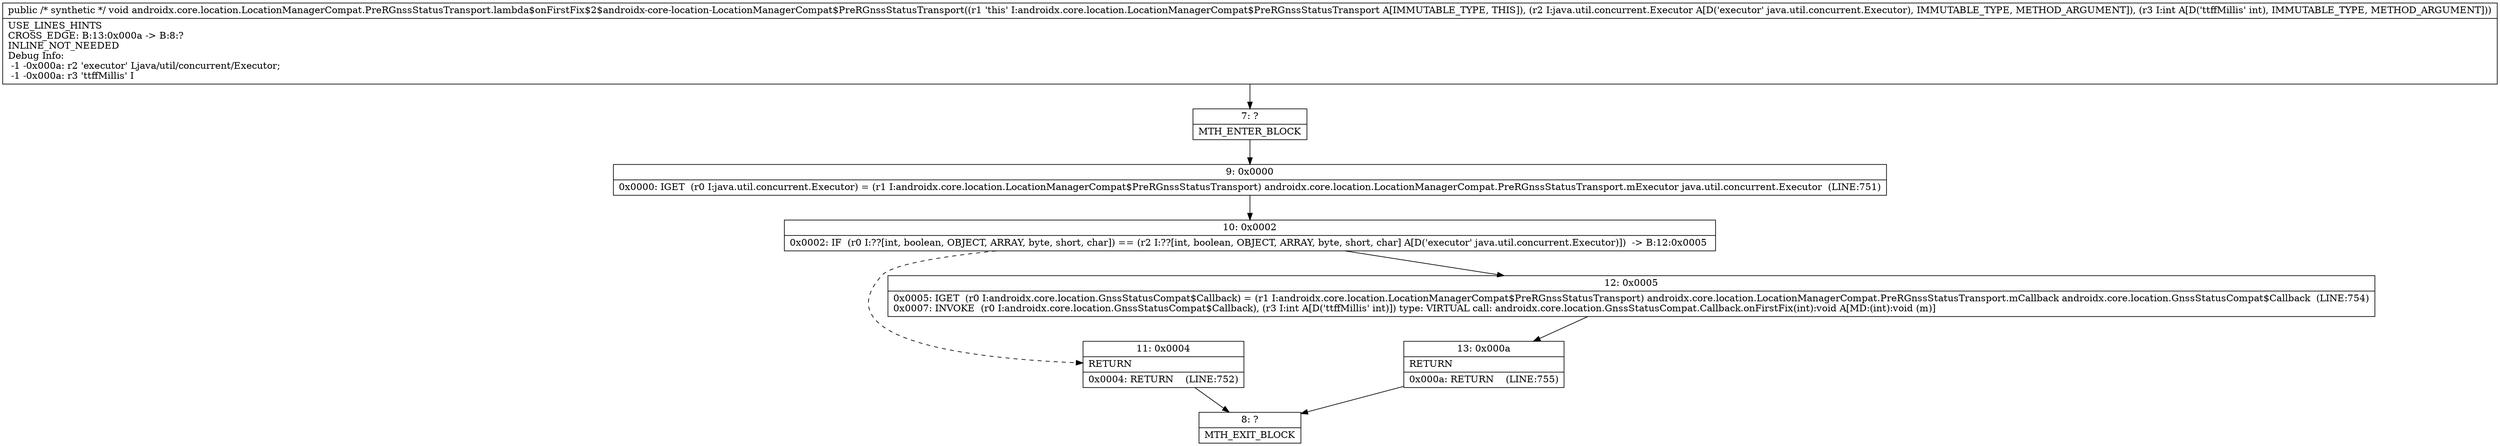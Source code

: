 digraph "CFG forandroidx.core.location.LocationManagerCompat.PreRGnssStatusTransport.lambda$onFirstFix$2$androidx\-core\-location\-LocationManagerCompat$PreRGnssStatusTransport(Ljava\/util\/concurrent\/Executor;I)V" {
Node_7 [shape=record,label="{7\:\ ?|MTH_ENTER_BLOCK\l}"];
Node_9 [shape=record,label="{9\:\ 0x0000|0x0000: IGET  (r0 I:java.util.concurrent.Executor) = (r1 I:androidx.core.location.LocationManagerCompat$PreRGnssStatusTransport) androidx.core.location.LocationManagerCompat.PreRGnssStatusTransport.mExecutor java.util.concurrent.Executor  (LINE:751)\l}"];
Node_10 [shape=record,label="{10\:\ 0x0002|0x0002: IF  (r0 I:??[int, boolean, OBJECT, ARRAY, byte, short, char]) == (r2 I:??[int, boolean, OBJECT, ARRAY, byte, short, char] A[D('executor' java.util.concurrent.Executor)])  \-\> B:12:0x0005 \l}"];
Node_11 [shape=record,label="{11\:\ 0x0004|RETURN\l|0x0004: RETURN    (LINE:752)\l}"];
Node_8 [shape=record,label="{8\:\ ?|MTH_EXIT_BLOCK\l}"];
Node_12 [shape=record,label="{12\:\ 0x0005|0x0005: IGET  (r0 I:androidx.core.location.GnssStatusCompat$Callback) = (r1 I:androidx.core.location.LocationManagerCompat$PreRGnssStatusTransport) androidx.core.location.LocationManagerCompat.PreRGnssStatusTransport.mCallback androidx.core.location.GnssStatusCompat$Callback  (LINE:754)\l0x0007: INVOKE  (r0 I:androidx.core.location.GnssStatusCompat$Callback), (r3 I:int A[D('ttffMillis' int)]) type: VIRTUAL call: androidx.core.location.GnssStatusCompat.Callback.onFirstFix(int):void A[MD:(int):void (m)]\l}"];
Node_13 [shape=record,label="{13\:\ 0x000a|RETURN\l|0x000a: RETURN    (LINE:755)\l}"];
MethodNode[shape=record,label="{public \/* synthetic *\/ void androidx.core.location.LocationManagerCompat.PreRGnssStatusTransport.lambda$onFirstFix$2$androidx\-core\-location\-LocationManagerCompat$PreRGnssStatusTransport((r1 'this' I:androidx.core.location.LocationManagerCompat$PreRGnssStatusTransport A[IMMUTABLE_TYPE, THIS]), (r2 I:java.util.concurrent.Executor A[D('executor' java.util.concurrent.Executor), IMMUTABLE_TYPE, METHOD_ARGUMENT]), (r3 I:int A[D('ttffMillis' int), IMMUTABLE_TYPE, METHOD_ARGUMENT]))  | USE_LINES_HINTS\lCROSS_EDGE: B:13:0x000a \-\> B:8:?\lINLINE_NOT_NEEDED\lDebug Info:\l  \-1 \-0x000a: r2 'executor' Ljava\/util\/concurrent\/Executor;\l  \-1 \-0x000a: r3 'ttffMillis' I\l}"];
MethodNode -> Node_7;Node_7 -> Node_9;
Node_9 -> Node_10;
Node_10 -> Node_11[style=dashed];
Node_10 -> Node_12;
Node_11 -> Node_8;
Node_12 -> Node_13;
Node_13 -> Node_8;
}

